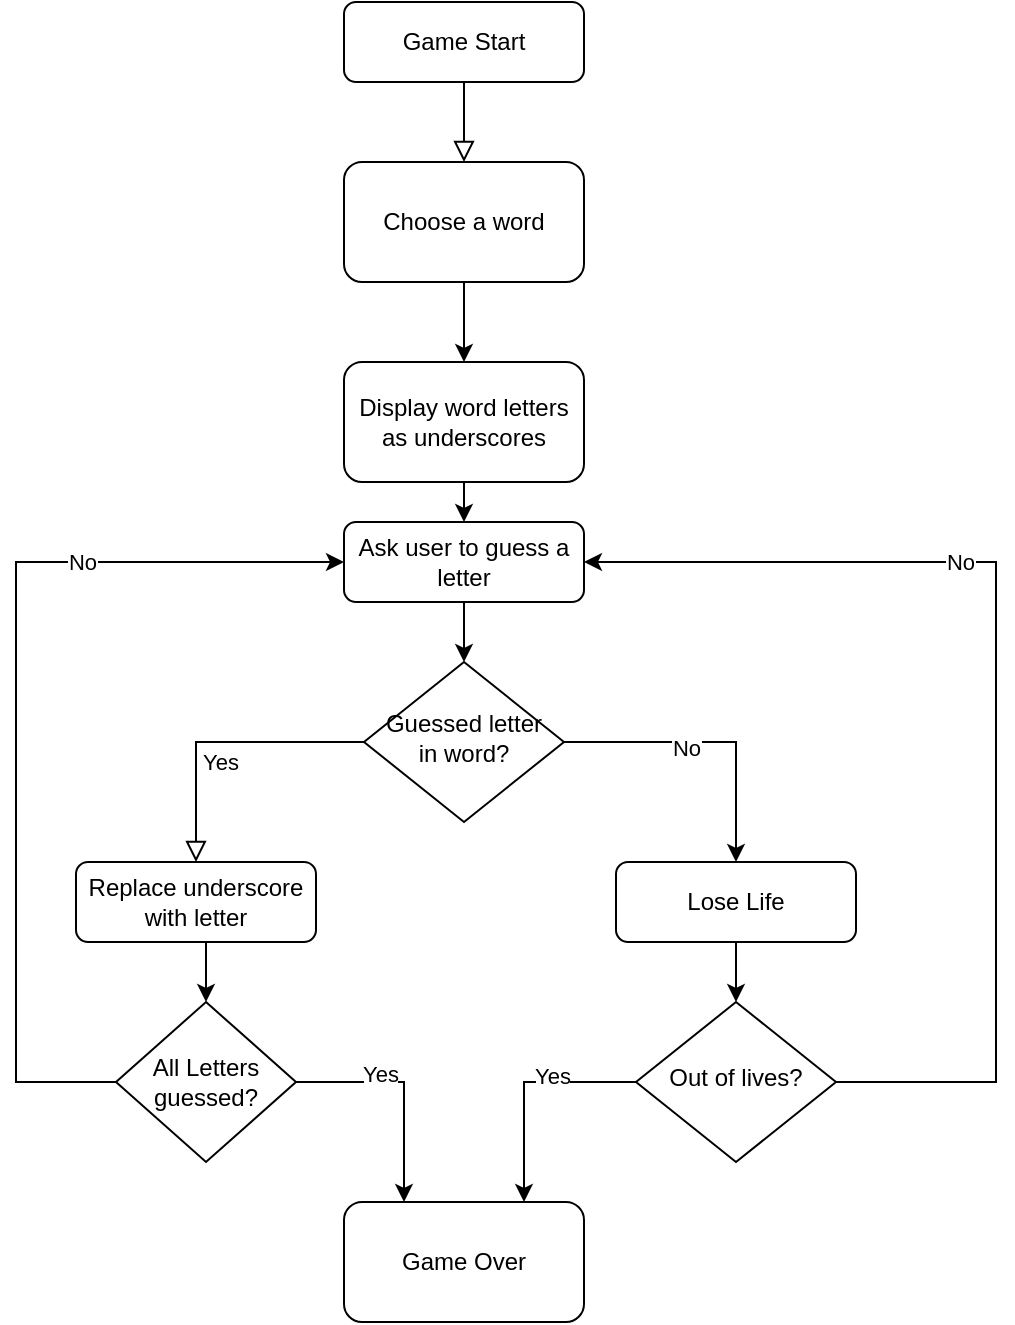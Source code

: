 <mxfile version="15.0.2" type="github">
  <diagram id="C5RBs43oDa-KdzZeNtuy" name="Page-1">
    <mxGraphModel dx="946" dy="645" grid="1" gridSize="10" guides="1" tooltips="1" connect="1" arrows="1" fold="1" page="1" pageScale="1" pageWidth="827" pageHeight="1169" math="0" shadow="0">
      <root>
        <mxCell id="WIyWlLk6GJQsqaUBKTNV-0" />
        <mxCell id="WIyWlLk6GJQsqaUBKTNV-1" parent="WIyWlLk6GJQsqaUBKTNV-0" />
        <mxCell id="WIyWlLk6GJQsqaUBKTNV-2" value="" style="rounded=0;html=1;jettySize=auto;orthogonalLoop=1;fontSize=11;endArrow=block;endFill=0;endSize=8;strokeWidth=1;shadow=0;labelBackgroundColor=none;edgeStyle=orthogonalEdgeStyle;entryX=0.5;entryY=0;entryDx=0;entryDy=0;" parent="WIyWlLk6GJQsqaUBKTNV-1" source="WIyWlLk6GJQsqaUBKTNV-3" target="UzqIQGMvWkpw2Eb_N8Z_-0" edge="1">
          <mxGeometry relative="1" as="geometry" />
        </mxCell>
        <mxCell id="WIyWlLk6GJQsqaUBKTNV-3" value="Game Start" style="rounded=1;whiteSpace=wrap;html=1;fontSize=12;glass=0;strokeWidth=1;shadow=0;" parent="WIyWlLk6GJQsqaUBKTNV-1" vertex="1">
          <mxGeometry x="354" y="30" width="120" height="40" as="geometry" />
        </mxCell>
        <mxCell id="UzqIQGMvWkpw2Eb_N8Z_-9" style="edgeStyle=orthogonalEdgeStyle;rounded=0;orthogonalLoop=1;jettySize=auto;html=1;entryX=1;entryY=0.5;entryDx=0;entryDy=0;" edge="1" parent="WIyWlLk6GJQsqaUBKTNV-1" source="WIyWlLk6GJQsqaUBKTNV-6" target="WIyWlLk6GJQsqaUBKTNV-7">
          <mxGeometry relative="1" as="geometry">
            <Array as="points">
              <mxPoint x="680" y="570" />
              <mxPoint x="680" y="310" />
            </Array>
          </mxGeometry>
        </mxCell>
        <mxCell id="UzqIQGMvWkpw2Eb_N8Z_-10" value="No" style="edgeLabel;html=1;align=center;verticalAlign=middle;resizable=0;points=[];" vertex="1" connectable="0" parent="UzqIQGMvWkpw2Eb_N8Z_-9">
          <mxGeometry x="0.311" relative="1" as="geometry">
            <mxPoint as="offset" />
          </mxGeometry>
        </mxCell>
        <mxCell id="UzqIQGMvWkpw2Eb_N8Z_-17" style="edgeStyle=orthogonalEdgeStyle;rounded=0;orthogonalLoop=1;jettySize=auto;html=1;entryX=0.75;entryY=0;entryDx=0;entryDy=0;" edge="1" parent="WIyWlLk6GJQsqaUBKTNV-1" source="WIyWlLk6GJQsqaUBKTNV-6" target="UzqIQGMvWkpw2Eb_N8Z_-15">
          <mxGeometry relative="1" as="geometry" />
        </mxCell>
        <mxCell id="UzqIQGMvWkpw2Eb_N8Z_-20" value="Yes" style="edgeLabel;html=1;align=center;verticalAlign=middle;resizable=0;points=[];" vertex="1" connectable="0" parent="UzqIQGMvWkpw2Eb_N8Z_-17">
          <mxGeometry x="-0.276" y="-3" relative="1" as="geometry">
            <mxPoint as="offset" />
          </mxGeometry>
        </mxCell>
        <mxCell id="WIyWlLk6GJQsqaUBKTNV-6" value="Out of lives?" style="rhombus;whiteSpace=wrap;html=1;shadow=0;fontFamily=Helvetica;fontSize=12;align=center;strokeWidth=1;spacing=6;spacingTop=-4;" parent="WIyWlLk6GJQsqaUBKTNV-1" vertex="1">
          <mxGeometry x="500" y="530" width="100" height="80" as="geometry" />
        </mxCell>
        <mxCell id="UzqIQGMvWkpw2Eb_N8Z_-7" style="edgeStyle=orthogonalEdgeStyle;rounded=0;orthogonalLoop=1;jettySize=auto;html=1;exitX=0.5;exitY=1;exitDx=0;exitDy=0;entryX=0.5;entryY=0;entryDx=0;entryDy=0;" edge="1" parent="WIyWlLk6GJQsqaUBKTNV-1" source="WIyWlLk6GJQsqaUBKTNV-7" target="WIyWlLk6GJQsqaUBKTNV-10">
          <mxGeometry relative="1" as="geometry" />
        </mxCell>
        <mxCell id="WIyWlLk6GJQsqaUBKTNV-7" value="Ask user to guess a letter" style="rounded=1;whiteSpace=wrap;html=1;fontSize=12;glass=0;strokeWidth=1;shadow=0;" parent="WIyWlLk6GJQsqaUBKTNV-1" vertex="1">
          <mxGeometry x="354" y="290" width="120" height="40" as="geometry" />
        </mxCell>
        <mxCell id="WIyWlLk6GJQsqaUBKTNV-9" value="Yes" style="edgeStyle=orthogonalEdgeStyle;rounded=0;html=1;jettySize=auto;orthogonalLoop=1;fontSize=11;endArrow=block;endFill=0;endSize=8;strokeWidth=1;shadow=0;labelBackgroundColor=none;" parent="WIyWlLk6GJQsqaUBKTNV-1" source="WIyWlLk6GJQsqaUBKTNV-10" target="WIyWlLk6GJQsqaUBKTNV-12" edge="1">
          <mxGeometry y="10" relative="1" as="geometry">
            <mxPoint as="offset" />
          </mxGeometry>
        </mxCell>
        <mxCell id="UzqIQGMvWkpw2Eb_N8Z_-4" style="edgeStyle=orthogonalEdgeStyle;rounded=0;orthogonalLoop=1;jettySize=auto;html=1;entryX=0.5;entryY=0;entryDx=0;entryDy=0;" edge="1" parent="WIyWlLk6GJQsqaUBKTNV-1" source="WIyWlLk6GJQsqaUBKTNV-10" target="WIyWlLk6GJQsqaUBKTNV-11">
          <mxGeometry relative="1" as="geometry" />
        </mxCell>
        <mxCell id="UzqIQGMvWkpw2Eb_N8Z_-5" value="No" style="edgeLabel;html=1;align=center;verticalAlign=middle;resizable=0;points=[];" vertex="1" connectable="0" parent="UzqIQGMvWkpw2Eb_N8Z_-4">
          <mxGeometry x="-0.164" y="-3" relative="1" as="geometry">
            <mxPoint as="offset" />
          </mxGeometry>
        </mxCell>
        <mxCell id="WIyWlLk6GJQsqaUBKTNV-10" value="Guessed letter in word?" style="rhombus;whiteSpace=wrap;html=1;shadow=0;fontFamily=Helvetica;fontSize=12;align=center;strokeWidth=1;spacing=6;spacingTop=-4;" parent="WIyWlLk6GJQsqaUBKTNV-1" vertex="1">
          <mxGeometry x="364" y="360" width="100" height="80" as="geometry" />
        </mxCell>
        <mxCell id="UzqIQGMvWkpw2Eb_N8Z_-6" style="edgeStyle=orthogonalEdgeStyle;rounded=0;orthogonalLoop=1;jettySize=auto;html=1;exitX=0.5;exitY=1;exitDx=0;exitDy=0;entryX=0.5;entryY=0;entryDx=0;entryDy=0;" edge="1" parent="WIyWlLk6GJQsqaUBKTNV-1" source="WIyWlLk6GJQsqaUBKTNV-11" target="WIyWlLk6GJQsqaUBKTNV-6">
          <mxGeometry relative="1" as="geometry" />
        </mxCell>
        <mxCell id="WIyWlLk6GJQsqaUBKTNV-11" value="Lose Life" style="rounded=1;whiteSpace=wrap;html=1;fontSize=12;glass=0;strokeWidth=1;shadow=0;" parent="WIyWlLk6GJQsqaUBKTNV-1" vertex="1">
          <mxGeometry x="490" y="460" width="120" height="40" as="geometry" />
        </mxCell>
        <mxCell id="UzqIQGMvWkpw2Eb_N8Z_-12" style="edgeStyle=orthogonalEdgeStyle;rounded=0;orthogonalLoop=1;jettySize=auto;html=1;exitX=0.5;exitY=1;exitDx=0;exitDy=0;entryX=0.5;entryY=0;entryDx=0;entryDy=0;" edge="1" parent="WIyWlLk6GJQsqaUBKTNV-1" source="WIyWlLk6GJQsqaUBKTNV-12" target="UzqIQGMvWkpw2Eb_N8Z_-11">
          <mxGeometry relative="1" as="geometry" />
        </mxCell>
        <mxCell id="WIyWlLk6GJQsqaUBKTNV-12" value="Replace underscore with letter" style="rounded=1;whiteSpace=wrap;html=1;fontSize=12;glass=0;strokeWidth=1;shadow=0;" parent="WIyWlLk6GJQsqaUBKTNV-1" vertex="1">
          <mxGeometry x="220" y="460" width="120" height="40" as="geometry" />
        </mxCell>
        <mxCell id="UzqIQGMvWkpw2Eb_N8Z_-3" style="edgeStyle=orthogonalEdgeStyle;rounded=0;orthogonalLoop=1;jettySize=auto;html=1;exitX=0.5;exitY=1;exitDx=0;exitDy=0;entryX=0.5;entryY=0;entryDx=0;entryDy=0;" edge="1" parent="WIyWlLk6GJQsqaUBKTNV-1" source="UzqIQGMvWkpw2Eb_N8Z_-0" target="UzqIQGMvWkpw2Eb_N8Z_-1">
          <mxGeometry relative="1" as="geometry" />
        </mxCell>
        <mxCell id="UzqIQGMvWkpw2Eb_N8Z_-0" value="Choose a word" style="rounded=1;whiteSpace=wrap;html=1;" vertex="1" parent="WIyWlLk6GJQsqaUBKTNV-1">
          <mxGeometry x="354" y="110" width="120" height="60" as="geometry" />
        </mxCell>
        <mxCell id="UzqIQGMvWkpw2Eb_N8Z_-8" style="edgeStyle=orthogonalEdgeStyle;rounded=0;orthogonalLoop=1;jettySize=auto;html=1;exitX=0.5;exitY=1;exitDx=0;exitDy=0;entryX=0.5;entryY=0;entryDx=0;entryDy=0;" edge="1" parent="WIyWlLk6GJQsqaUBKTNV-1" source="UzqIQGMvWkpw2Eb_N8Z_-1" target="WIyWlLk6GJQsqaUBKTNV-7">
          <mxGeometry relative="1" as="geometry" />
        </mxCell>
        <mxCell id="UzqIQGMvWkpw2Eb_N8Z_-1" value="Display word letters as underscores" style="rounded=1;whiteSpace=wrap;html=1;" vertex="1" parent="WIyWlLk6GJQsqaUBKTNV-1">
          <mxGeometry x="354" y="210" width="120" height="60" as="geometry" />
        </mxCell>
        <mxCell id="UzqIQGMvWkpw2Eb_N8Z_-13" style="edgeStyle=orthogonalEdgeStyle;rounded=0;orthogonalLoop=1;jettySize=auto;html=1;exitX=0;exitY=0.5;exitDx=0;exitDy=0;entryX=0;entryY=0.5;entryDx=0;entryDy=0;" edge="1" parent="WIyWlLk6GJQsqaUBKTNV-1" source="UzqIQGMvWkpw2Eb_N8Z_-11" target="WIyWlLk6GJQsqaUBKTNV-7">
          <mxGeometry relative="1" as="geometry">
            <Array as="points">
              <mxPoint x="190" y="570" />
              <mxPoint x="190" y="310" />
            </Array>
          </mxGeometry>
        </mxCell>
        <mxCell id="UzqIQGMvWkpw2Eb_N8Z_-14" value="No" style="edgeLabel;html=1;align=center;verticalAlign=middle;resizable=0;points=[];" vertex="1" connectable="0" parent="UzqIQGMvWkpw2Eb_N8Z_-13">
          <mxGeometry x="0.447" relative="1" as="geometry">
            <mxPoint as="offset" />
          </mxGeometry>
        </mxCell>
        <mxCell id="UzqIQGMvWkpw2Eb_N8Z_-18" style="edgeStyle=orthogonalEdgeStyle;rounded=0;orthogonalLoop=1;jettySize=auto;html=1;entryX=0.25;entryY=0;entryDx=0;entryDy=0;" edge="1" parent="WIyWlLk6GJQsqaUBKTNV-1" source="UzqIQGMvWkpw2Eb_N8Z_-11" target="UzqIQGMvWkpw2Eb_N8Z_-15">
          <mxGeometry relative="1" as="geometry" />
        </mxCell>
        <mxCell id="UzqIQGMvWkpw2Eb_N8Z_-19" value="Yes" style="edgeLabel;html=1;align=center;verticalAlign=middle;resizable=0;points=[];" vertex="1" connectable="0" parent="UzqIQGMvWkpw2Eb_N8Z_-18">
          <mxGeometry x="-0.263" y="4" relative="1" as="geometry">
            <mxPoint as="offset" />
          </mxGeometry>
        </mxCell>
        <mxCell id="UzqIQGMvWkpw2Eb_N8Z_-11" value="All Letters guessed?" style="rhombus;whiteSpace=wrap;html=1;" vertex="1" parent="WIyWlLk6GJQsqaUBKTNV-1">
          <mxGeometry x="240" y="530" width="90" height="80" as="geometry" />
        </mxCell>
        <mxCell id="UzqIQGMvWkpw2Eb_N8Z_-15" value="Game Over" style="rounded=1;whiteSpace=wrap;html=1;" vertex="1" parent="WIyWlLk6GJQsqaUBKTNV-1">
          <mxGeometry x="354" y="630" width="120" height="60" as="geometry" />
        </mxCell>
      </root>
    </mxGraphModel>
  </diagram>
</mxfile>
